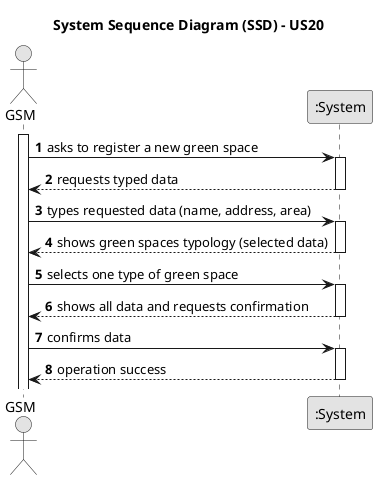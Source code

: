 @startuml
skinparam monochrome true
skinparam packageStyle rectangle
skinparam shadowing false

title System Sequence Diagram (SSD) - US20

autonumber

actor "GSM" as GSM
participant ":System" as System

activate GSM

    GSM -> System : asks to register a new green space
    activate System

        System --> GSM : requests typed data
    deactivate System

    GSM -> System : types requested data (name, address, area)
    activate System

        System --> GSM : shows green spaces typology (selected data)
    deactivate System

    GSM -> System : selects one type of green space
    activate System

        System --> GSM : shows all data and requests confirmation
    deactivate System

    GSM -> System : confirms data
    activate System

        System --> GSM : operation success
    deactivate System

@enduml
